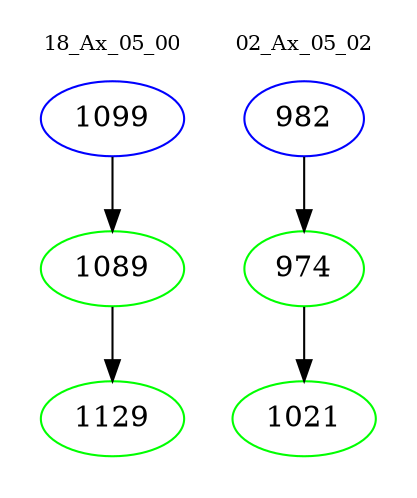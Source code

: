 digraph{
subgraph cluster_0 {
color = white
label = "18_Ax_05_00";
fontsize=10;
T0_1099 [label="1099", color="blue"]
T0_1099 -> T0_1089 [color="black"]
T0_1089 [label="1089", color="green"]
T0_1089 -> T0_1129 [color="black"]
T0_1129 [label="1129", color="green"]
}
subgraph cluster_1 {
color = white
label = "02_Ax_05_02";
fontsize=10;
T1_982 [label="982", color="blue"]
T1_982 -> T1_974 [color="black"]
T1_974 [label="974", color="green"]
T1_974 -> T1_1021 [color="black"]
T1_1021 [label="1021", color="green"]
}
}

